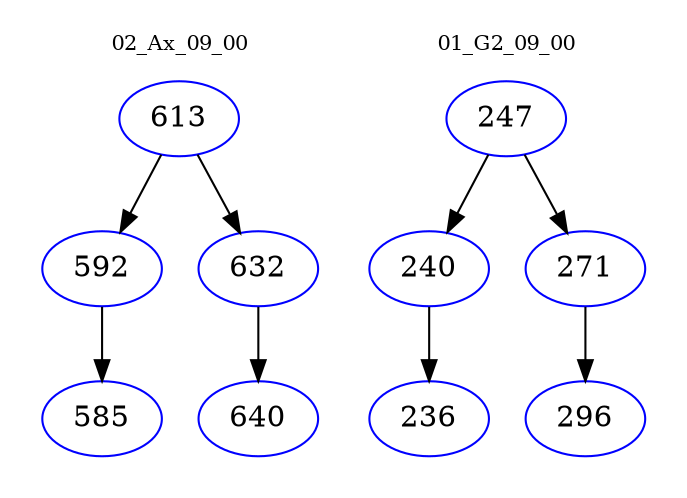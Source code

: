 digraph{
subgraph cluster_0 {
color = white
label = "02_Ax_09_00";
fontsize=10;
T0_613 [label="613", color="blue"]
T0_613 -> T0_592 [color="black"]
T0_592 [label="592", color="blue"]
T0_592 -> T0_585 [color="black"]
T0_585 [label="585", color="blue"]
T0_613 -> T0_632 [color="black"]
T0_632 [label="632", color="blue"]
T0_632 -> T0_640 [color="black"]
T0_640 [label="640", color="blue"]
}
subgraph cluster_1 {
color = white
label = "01_G2_09_00";
fontsize=10;
T1_247 [label="247", color="blue"]
T1_247 -> T1_240 [color="black"]
T1_240 [label="240", color="blue"]
T1_240 -> T1_236 [color="black"]
T1_236 [label="236", color="blue"]
T1_247 -> T1_271 [color="black"]
T1_271 [label="271", color="blue"]
T1_271 -> T1_296 [color="black"]
T1_296 [label="296", color="blue"]
}
}
